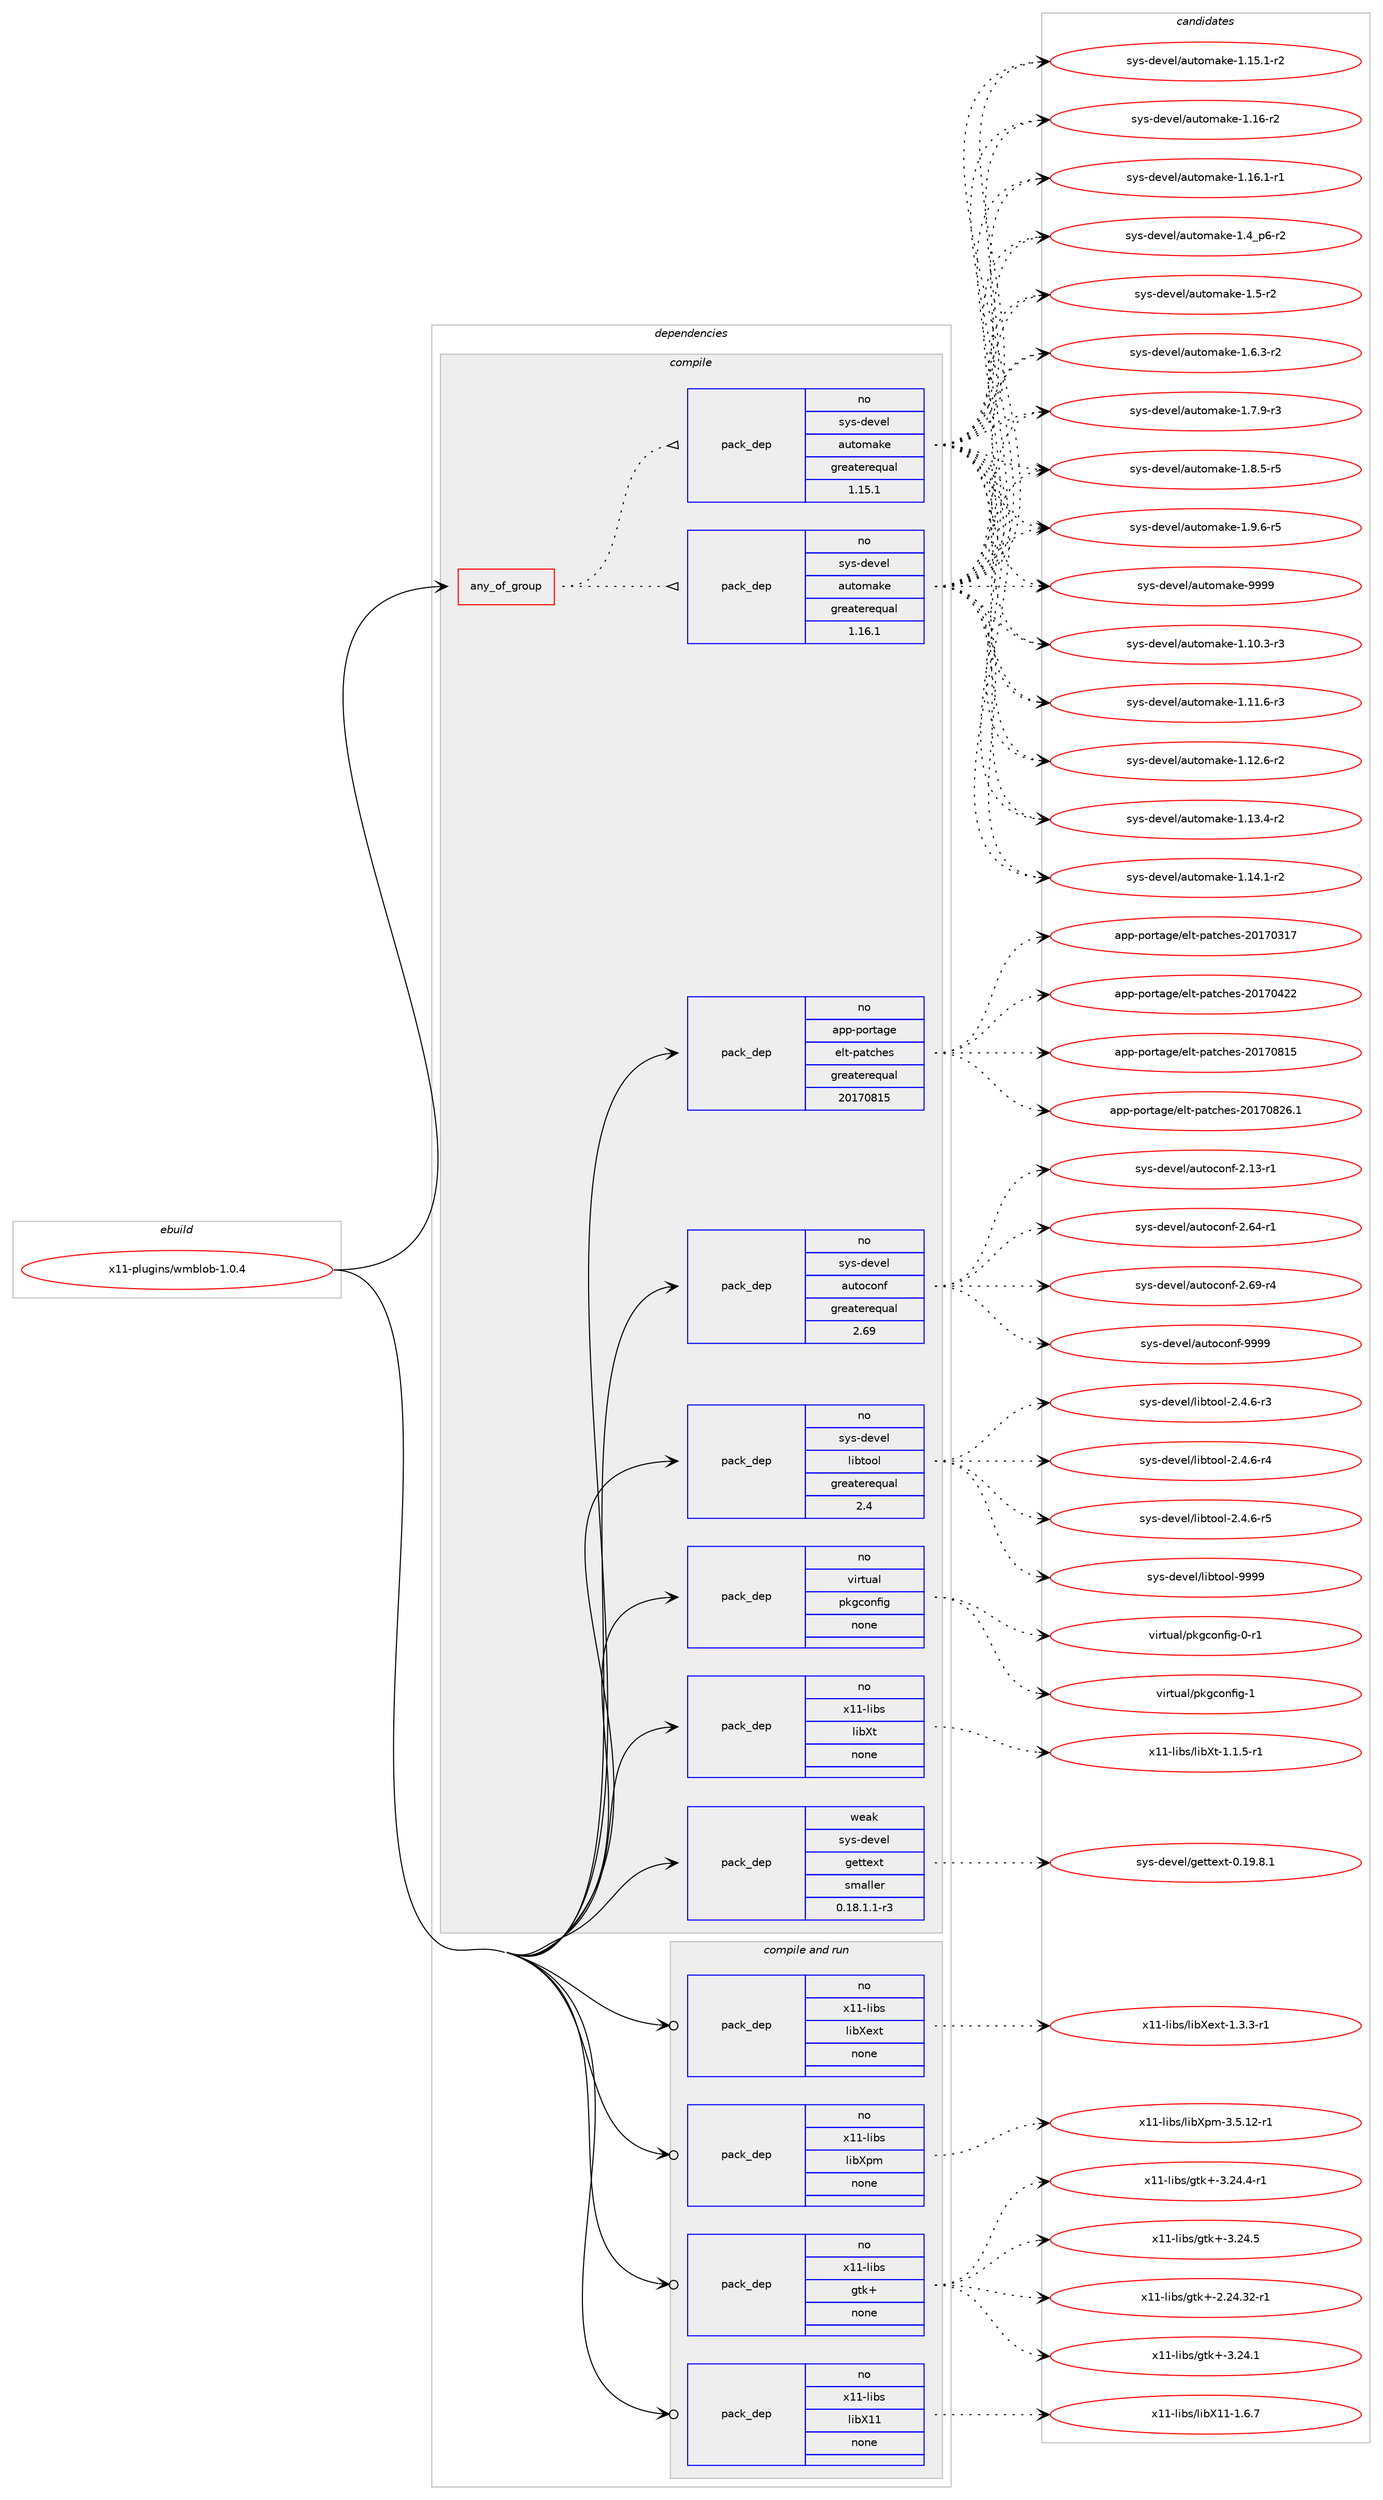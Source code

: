 digraph prolog {

# *************
# Graph options
# *************

newrank=true;
concentrate=true;
compound=true;
graph [rankdir=LR,fontname=Helvetica,fontsize=10,ranksep=1.5];#, ranksep=2.5, nodesep=0.2];
edge  [arrowhead=vee];
node  [fontname=Helvetica,fontsize=10];

# **********
# The ebuild
# **********

subgraph cluster_leftcol {
color=gray;
rank=same;
label=<<i>ebuild</i>>;
id [label="x11-plugins/wmblob-1.0.4", color=red, width=4, href="../x11-plugins/wmblob-1.0.4.svg"];
}

# ****************
# The dependencies
# ****************

subgraph cluster_midcol {
color=gray;
label=<<i>dependencies</i>>;
subgraph cluster_compile {
fillcolor="#eeeeee";
style=filled;
label=<<i>compile</i>>;
subgraph any28783 {
dependency1767285 [label=<<TABLE BORDER="0" CELLBORDER="1" CELLSPACING="0" CELLPADDING="4"><TR><TD CELLPADDING="10">any_of_group</TD></TR></TABLE>>, shape=none, color=red];subgraph pack1270499 {
dependency1767286 [label=<<TABLE BORDER="0" CELLBORDER="1" CELLSPACING="0" CELLPADDING="4" WIDTH="220"><TR><TD ROWSPAN="6" CELLPADDING="30">pack_dep</TD></TR><TR><TD WIDTH="110">no</TD></TR><TR><TD>sys-devel</TD></TR><TR><TD>automake</TD></TR><TR><TD>greaterequal</TD></TR><TR><TD>1.16.1</TD></TR></TABLE>>, shape=none, color=blue];
}
dependency1767285:e -> dependency1767286:w [weight=20,style="dotted",arrowhead="oinv"];
subgraph pack1270500 {
dependency1767287 [label=<<TABLE BORDER="0" CELLBORDER="1" CELLSPACING="0" CELLPADDING="4" WIDTH="220"><TR><TD ROWSPAN="6" CELLPADDING="30">pack_dep</TD></TR><TR><TD WIDTH="110">no</TD></TR><TR><TD>sys-devel</TD></TR><TR><TD>automake</TD></TR><TR><TD>greaterequal</TD></TR><TR><TD>1.15.1</TD></TR></TABLE>>, shape=none, color=blue];
}
dependency1767285:e -> dependency1767287:w [weight=20,style="dotted",arrowhead="oinv"];
}
id:e -> dependency1767285:w [weight=20,style="solid",arrowhead="vee"];
subgraph pack1270501 {
dependency1767288 [label=<<TABLE BORDER="0" CELLBORDER="1" CELLSPACING="0" CELLPADDING="4" WIDTH="220"><TR><TD ROWSPAN="6" CELLPADDING="30">pack_dep</TD></TR><TR><TD WIDTH="110">no</TD></TR><TR><TD>app-portage</TD></TR><TR><TD>elt-patches</TD></TR><TR><TD>greaterequal</TD></TR><TR><TD>20170815</TD></TR></TABLE>>, shape=none, color=blue];
}
id:e -> dependency1767288:w [weight=20,style="solid",arrowhead="vee"];
subgraph pack1270502 {
dependency1767289 [label=<<TABLE BORDER="0" CELLBORDER="1" CELLSPACING="0" CELLPADDING="4" WIDTH="220"><TR><TD ROWSPAN="6" CELLPADDING="30">pack_dep</TD></TR><TR><TD WIDTH="110">no</TD></TR><TR><TD>sys-devel</TD></TR><TR><TD>autoconf</TD></TR><TR><TD>greaterequal</TD></TR><TR><TD>2.69</TD></TR></TABLE>>, shape=none, color=blue];
}
id:e -> dependency1767289:w [weight=20,style="solid",arrowhead="vee"];
subgraph pack1270503 {
dependency1767290 [label=<<TABLE BORDER="0" CELLBORDER="1" CELLSPACING="0" CELLPADDING="4" WIDTH="220"><TR><TD ROWSPAN="6" CELLPADDING="30">pack_dep</TD></TR><TR><TD WIDTH="110">no</TD></TR><TR><TD>sys-devel</TD></TR><TR><TD>libtool</TD></TR><TR><TD>greaterequal</TD></TR><TR><TD>2.4</TD></TR></TABLE>>, shape=none, color=blue];
}
id:e -> dependency1767290:w [weight=20,style="solid",arrowhead="vee"];
subgraph pack1270504 {
dependency1767291 [label=<<TABLE BORDER="0" CELLBORDER="1" CELLSPACING="0" CELLPADDING="4" WIDTH="220"><TR><TD ROWSPAN="6" CELLPADDING="30">pack_dep</TD></TR><TR><TD WIDTH="110">no</TD></TR><TR><TD>virtual</TD></TR><TR><TD>pkgconfig</TD></TR><TR><TD>none</TD></TR><TR><TD></TD></TR></TABLE>>, shape=none, color=blue];
}
id:e -> dependency1767291:w [weight=20,style="solid",arrowhead="vee"];
subgraph pack1270505 {
dependency1767292 [label=<<TABLE BORDER="0" CELLBORDER="1" CELLSPACING="0" CELLPADDING="4" WIDTH="220"><TR><TD ROWSPAN="6" CELLPADDING="30">pack_dep</TD></TR><TR><TD WIDTH="110">no</TD></TR><TR><TD>x11-libs</TD></TR><TR><TD>libXt</TD></TR><TR><TD>none</TD></TR><TR><TD></TD></TR></TABLE>>, shape=none, color=blue];
}
id:e -> dependency1767292:w [weight=20,style="solid",arrowhead="vee"];
subgraph pack1270506 {
dependency1767293 [label=<<TABLE BORDER="0" CELLBORDER="1" CELLSPACING="0" CELLPADDING="4" WIDTH="220"><TR><TD ROWSPAN="6" CELLPADDING="30">pack_dep</TD></TR><TR><TD WIDTH="110">weak</TD></TR><TR><TD>sys-devel</TD></TR><TR><TD>gettext</TD></TR><TR><TD>smaller</TD></TR><TR><TD>0.18.1.1-r3</TD></TR></TABLE>>, shape=none, color=blue];
}
id:e -> dependency1767293:w [weight=20,style="solid",arrowhead="vee"];
}
subgraph cluster_compileandrun {
fillcolor="#eeeeee";
style=filled;
label=<<i>compile and run</i>>;
subgraph pack1270507 {
dependency1767294 [label=<<TABLE BORDER="0" CELLBORDER="1" CELLSPACING="0" CELLPADDING="4" WIDTH="220"><TR><TD ROWSPAN="6" CELLPADDING="30">pack_dep</TD></TR><TR><TD WIDTH="110">no</TD></TR><TR><TD>x11-libs</TD></TR><TR><TD>gtk+</TD></TR><TR><TD>none</TD></TR><TR><TD></TD></TR></TABLE>>, shape=none, color=blue];
}
id:e -> dependency1767294:w [weight=20,style="solid",arrowhead="odotvee"];
subgraph pack1270508 {
dependency1767295 [label=<<TABLE BORDER="0" CELLBORDER="1" CELLSPACING="0" CELLPADDING="4" WIDTH="220"><TR><TD ROWSPAN="6" CELLPADDING="30">pack_dep</TD></TR><TR><TD WIDTH="110">no</TD></TR><TR><TD>x11-libs</TD></TR><TR><TD>libX11</TD></TR><TR><TD>none</TD></TR><TR><TD></TD></TR></TABLE>>, shape=none, color=blue];
}
id:e -> dependency1767295:w [weight=20,style="solid",arrowhead="odotvee"];
subgraph pack1270509 {
dependency1767296 [label=<<TABLE BORDER="0" CELLBORDER="1" CELLSPACING="0" CELLPADDING="4" WIDTH="220"><TR><TD ROWSPAN="6" CELLPADDING="30">pack_dep</TD></TR><TR><TD WIDTH="110">no</TD></TR><TR><TD>x11-libs</TD></TR><TR><TD>libXext</TD></TR><TR><TD>none</TD></TR><TR><TD></TD></TR></TABLE>>, shape=none, color=blue];
}
id:e -> dependency1767296:w [weight=20,style="solid",arrowhead="odotvee"];
subgraph pack1270510 {
dependency1767297 [label=<<TABLE BORDER="0" CELLBORDER="1" CELLSPACING="0" CELLPADDING="4" WIDTH="220"><TR><TD ROWSPAN="6" CELLPADDING="30">pack_dep</TD></TR><TR><TD WIDTH="110">no</TD></TR><TR><TD>x11-libs</TD></TR><TR><TD>libXpm</TD></TR><TR><TD>none</TD></TR><TR><TD></TD></TR></TABLE>>, shape=none, color=blue];
}
id:e -> dependency1767297:w [weight=20,style="solid",arrowhead="odotvee"];
}
subgraph cluster_run {
fillcolor="#eeeeee";
style=filled;
label=<<i>run</i>>;
}
}

# **************
# The candidates
# **************

subgraph cluster_choices {
rank=same;
color=gray;
label=<<i>candidates</i>>;

subgraph choice1270499 {
color=black;
nodesep=1;
choice11512111545100101118101108479711711611110997107101454946494846514511451 [label="sys-devel/automake-1.10.3-r3", color=red, width=4,href="../sys-devel/automake-1.10.3-r3.svg"];
choice11512111545100101118101108479711711611110997107101454946494946544511451 [label="sys-devel/automake-1.11.6-r3", color=red, width=4,href="../sys-devel/automake-1.11.6-r3.svg"];
choice11512111545100101118101108479711711611110997107101454946495046544511450 [label="sys-devel/automake-1.12.6-r2", color=red, width=4,href="../sys-devel/automake-1.12.6-r2.svg"];
choice11512111545100101118101108479711711611110997107101454946495146524511450 [label="sys-devel/automake-1.13.4-r2", color=red, width=4,href="../sys-devel/automake-1.13.4-r2.svg"];
choice11512111545100101118101108479711711611110997107101454946495246494511450 [label="sys-devel/automake-1.14.1-r2", color=red, width=4,href="../sys-devel/automake-1.14.1-r2.svg"];
choice11512111545100101118101108479711711611110997107101454946495346494511450 [label="sys-devel/automake-1.15.1-r2", color=red, width=4,href="../sys-devel/automake-1.15.1-r2.svg"];
choice1151211154510010111810110847971171161111099710710145494649544511450 [label="sys-devel/automake-1.16-r2", color=red, width=4,href="../sys-devel/automake-1.16-r2.svg"];
choice11512111545100101118101108479711711611110997107101454946495446494511449 [label="sys-devel/automake-1.16.1-r1", color=red, width=4,href="../sys-devel/automake-1.16.1-r1.svg"];
choice115121115451001011181011084797117116111109971071014549465295112544511450 [label="sys-devel/automake-1.4_p6-r2", color=red, width=4,href="../sys-devel/automake-1.4_p6-r2.svg"];
choice11512111545100101118101108479711711611110997107101454946534511450 [label="sys-devel/automake-1.5-r2", color=red, width=4,href="../sys-devel/automake-1.5-r2.svg"];
choice115121115451001011181011084797117116111109971071014549465446514511450 [label="sys-devel/automake-1.6.3-r2", color=red, width=4,href="../sys-devel/automake-1.6.3-r2.svg"];
choice115121115451001011181011084797117116111109971071014549465546574511451 [label="sys-devel/automake-1.7.9-r3", color=red, width=4,href="../sys-devel/automake-1.7.9-r3.svg"];
choice115121115451001011181011084797117116111109971071014549465646534511453 [label="sys-devel/automake-1.8.5-r5", color=red, width=4,href="../sys-devel/automake-1.8.5-r5.svg"];
choice115121115451001011181011084797117116111109971071014549465746544511453 [label="sys-devel/automake-1.9.6-r5", color=red, width=4,href="../sys-devel/automake-1.9.6-r5.svg"];
choice115121115451001011181011084797117116111109971071014557575757 [label="sys-devel/automake-9999", color=red, width=4,href="../sys-devel/automake-9999.svg"];
dependency1767286:e -> choice11512111545100101118101108479711711611110997107101454946494846514511451:w [style=dotted,weight="100"];
dependency1767286:e -> choice11512111545100101118101108479711711611110997107101454946494946544511451:w [style=dotted,weight="100"];
dependency1767286:e -> choice11512111545100101118101108479711711611110997107101454946495046544511450:w [style=dotted,weight="100"];
dependency1767286:e -> choice11512111545100101118101108479711711611110997107101454946495146524511450:w [style=dotted,weight="100"];
dependency1767286:e -> choice11512111545100101118101108479711711611110997107101454946495246494511450:w [style=dotted,weight="100"];
dependency1767286:e -> choice11512111545100101118101108479711711611110997107101454946495346494511450:w [style=dotted,weight="100"];
dependency1767286:e -> choice1151211154510010111810110847971171161111099710710145494649544511450:w [style=dotted,weight="100"];
dependency1767286:e -> choice11512111545100101118101108479711711611110997107101454946495446494511449:w [style=dotted,weight="100"];
dependency1767286:e -> choice115121115451001011181011084797117116111109971071014549465295112544511450:w [style=dotted,weight="100"];
dependency1767286:e -> choice11512111545100101118101108479711711611110997107101454946534511450:w [style=dotted,weight="100"];
dependency1767286:e -> choice115121115451001011181011084797117116111109971071014549465446514511450:w [style=dotted,weight="100"];
dependency1767286:e -> choice115121115451001011181011084797117116111109971071014549465546574511451:w [style=dotted,weight="100"];
dependency1767286:e -> choice115121115451001011181011084797117116111109971071014549465646534511453:w [style=dotted,weight="100"];
dependency1767286:e -> choice115121115451001011181011084797117116111109971071014549465746544511453:w [style=dotted,weight="100"];
dependency1767286:e -> choice115121115451001011181011084797117116111109971071014557575757:w [style=dotted,weight="100"];
}
subgraph choice1270500 {
color=black;
nodesep=1;
choice11512111545100101118101108479711711611110997107101454946494846514511451 [label="sys-devel/automake-1.10.3-r3", color=red, width=4,href="../sys-devel/automake-1.10.3-r3.svg"];
choice11512111545100101118101108479711711611110997107101454946494946544511451 [label="sys-devel/automake-1.11.6-r3", color=red, width=4,href="../sys-devel/automake-1.11.6-r3.svg"];
choice11512111545100101118101108479711711611110997107101454946495046544511450 [label="sys-devel/automake-1.12.6-r2", color=red, width=4,href="../sys-devel/automake-1.12.6-r2.svg"];
choice11512111545100101118101108479711711611110997107101454946495146524511450 [label="sys-devel/automake-1.13.4-r2", color=red, width=4,href="../sys-devel/automake-1.13.4-r2.svg"];
choice11512111545100101118101108479711711611110997107101454946495246494511450 [label="sys-devel/automake-1.14.1-r2", color=red, width=4,href="../sys-devel/automake-1.14.1-r2.svg"];
choice11512111545100101118101108479711711611110997107101454946495346494511450 [label="sys-devel/automake-1.15.1-r2", color=red, width=4,href="../sys-devel/automake-1.15.1-r2.svg"];
choice1151211154510010111810110847971171161111099710710145494649544511450 [label="sys-devel/automake-1.16-r2", color=red, width=4,href="../sys-devel/automake-1.16-r2.svg"];
choice11512111545100101118101108479711711611110997107101454946495446494511449 [label="sys-devel/automake-1.16.1-r1", color=red, width=4,href="../sys-devel/automake-1.16.1-r1.svg"];
choice115121115451001011181011084797117116111109971071014549465295112544511450 [label="sys-devel/automake-1.4_p6-r2", color=red, width=4,href="../sys-devel/automake-1.4_p6-r2.svg"];
choice11512111545100101118101108479711711611110997107101454946534511450 [label="sys-devel/automake-1.5-r2", color=red, width=4,href="../sys-devel/automake-1.5-r2.svg"];
choice115121115451001011181011084797117116111109971071014549465446514511450 [label="sys-devel/automake-1.6.3-r2", color=red, width=4,href="../sys-devel/automake-1.6.3-r2.svg"];
choice115121115451001011181011084797117116111109971071014549465546574511451 [label="sys-devel/automake-1.7.9-r3", color=red, width=4,href="../sys-devel/automake-1.7.9-r3.svg"];
choice115121115451001011181011084797117116111109971071014549465646534511453 [label="sys-devel/automake-1.8.5-r5", color=red, width=4,href="../sys-devel/automake-1.8.5-r5.svg"];
choice115121115451001011181011084797117116111109971071014549465746544511453 [label="sys-devel/automake-1.9.6-r5", color=red, width=4,href="../sys-devel/automake-1.9.6-r5.svg"];
choice115121115451001011181011084797117116111109971071014557575757 [label="sys-devel/automake-9999", color=red, width=4,href="../sys-devel/automake-9999.svg"];
dependency1767287:e -> choice11512111545100101118101108479711711611110997107101454946494846514511451:w [style=dotted,weight="100"];
dependency1767287:e -> choice11512111545100101118101108479711711611110997107101454946494946544511451:w [style=dotted,weight="100"];
dependency1767287:e -> choice11512111545100101118101108479711711611110997107101454946495046544511450:w [style=dotted,weight="100"];
dependency1767287:e -> choice11512111545100101118101108479711711611110997107101454946495146524511450:w [style=dotted,weight="100"];
dependency1767287:e -> choice11512111545100101118101108479711711611110997107101454946495246494511450:w [style=dotted,weight="100"];
dependency1767287:e -> choice11512111545100101118101108479711711611110997107101454946495346494511450:w [style=dotted,weight="100"];
dependency1767287:e -> choice1151211154510010111810110847971171161111099710710145494649544511450:w [style=dotted,weight="100"];
dependency1767287:e -> choice11512111545100101118101108479711711611110997107101454946495446494511449:w [style=dotted,weight="100"];
dependency1767287:e -> choice115121115451001011181011084797117116111109971071014549465295112544511450:w [style=dotted,weight="100"];
dependency1767287:e -> choice11512111545100101118101108479711711611110997107101454946534511450:w [style=dotted,weight="100"];
dependency1767287:e -> choice115121115451001011181011084797117116111109971071014549465446514511450:w [style=dotted,weight="100"];
dependency1767287:e -> choice115121115451001011181011084797117116111109971071014549465546574511451:w [style=dotted,weight="100"];
dependency1767287:e -> choice115121115451001011181011084797117116111109971071014549465646534511453:w [style=dotted,weight="100"];
dependency1767287:e -> choice115121115451001011181011084797117116111109971071014549465746544511453:w [style=dotted,weight="100"];
dependency1767287:e -> choice115121115451001011181011084797117116111109971071014557575757:w [style=dotted,weight="100"];
}
subgraph choice1270501 {
color=black;
nodesep=1;
choice97112112451121111141169710310147101108116451129711699104101115455048495548514955 [label="app-portage/elt-patches-20170317", color=red, width=4,href="../app-portage/elt-patches-20170317.svg"];
choice97112112451121111141169710310147101108116451129711699104101115455048495548525050 [label="app-portage/elt-patches-20170422", color=red, width=4,href="../app-portage/elt-patches-20170422.svg"];
choice97112112451121111141169710310147101108116451129711699104101115455048495548564953 [label="app-portage/elt-patches-20170815", color=red, width=4,href="../app-portage/elt-patches-20170815.svg"];
choice971121124511211111411697103101471011081164511297116991041011154550484955485650544649 [label="app-portage/elt-patches-20170826.1", color=red, width=4,href="../app-portage/elt-patches-20170826.1.svg"];
dependency1767288:e -> choice97112112451121111141169710310147101108116451129711699104101115455048495548514955:w [style=dotted,weight="100"];
dependency1767288:e -> choice97112112451121111141169710310147101108116451129711699104101115455048495548525050:w [style=dotted,weight="100"];
dependency1767288:e -> choice97112112451121111141169710310147101108116451129711699104101115455048495548564953:w [style=dotted,weight="100"];
dependency1767288:e -> choice971121124511211111411697103101471011081164511297116991041011154550484955485650544649:w [style=dotted,weight="100"];
}
subgraph choice1270502 {
color=black;
nodesep=1;
choice1151211154510010111810110847971171161119911111010245504649514511449 [label="sys-devel/autoconf-2.13-r1", color=red, width=4,href="../sys-devel/autoconf-2.13-r1.svg"];
choice1151211154510010111810110847971171161119911111010245504654524511449 [label="sys-devel/autoconf-2.64-r1", color=red, width=4,href="../sys-devel/autoconf-2.64-r1.svg"];
choice1151211154510010111810110847971171161119911111010245504654574511452 [label="sys-devel/autoconf-2.69-r4", color=red, width=4,href="../sys-devel/autoconf-2.69-r4.svg"];
choice115121115451001011181011084797117116111991111101024557575757 [label="sys-devel/autoconf-9999", color=red, width=4,href="../sys-devel/autoconf-9999.svg"];
dependency1767289:e -> choice1151211154510010111810110847971171161119911111010245504649514511449:w [style=dotted,weight="100"];
dependency1767289:e -> choice1151211154510010111810110847971171161119911111010245504654524511449:w [style=dotted,weight="100"];
dependency1767289:e -> choice1151211154510010111810110847971171161119911111010245504654574511452:w [style=dotted,weight="100"];
dependency1767289:e -> choice115121115451001011181011084797117116111991111101024557575757:w [style=dotted,weight="100"];
}
subgraph choice1270503 {
color=black;
nodesep=1;
choice1151211154510010111810110847108105981161111111084550465246544511451 [label="sys-devel/libtool-2.4.6-r3", color=red, width=4,href="../sys-devel/libtool-2.4.6-r3.svg"];
choice1151211154510010111810110847108105981161111111084550465246544511452 [label="sys-devel/libtool-2.4.6-r4", color=red, width=4,href="../sys-devel/libtool-2.4.6-r4.svg"];
choice1151211154510010111810110847108105981161111111084550465246544511453 [label="sys-devel/libtool-2.4.6-r5", color=red, width=4,href="../sys-devel/libtool-2.4.6-r5.svg"];
choice1151211154510010111810110847108105981161111111084557575757 [label="sys-devel/libtool-9999", color=red, width=4,href="../sys-devel/libtool-9999.svg"];
dependency1767290:e -> choice1151211154510010111810110847108105981161111111084550465246544511451:w [style=dotted,weight="100"];
dependency1767290:e -> choice1151211154510010111810110847108105981161111111084550465246544511452:w [style=dotted,weight="100"];
dependency1767290:e -> choice1151211154510010111810110847108105981161111111084550465246544511453:w [style=dotted,weight="100"];
dependency1767290:e -> choice1151211154510010111810110847108105981161111111084557575757:w [style=dotted,weight="100"];
}
subgraph choice1270504 {
color=black;
nodesep=1;
choice11810511411611797108471121071039911111010210510345484511449 [label="virtual/pkgconfig-0-r1", color=red, width=4,href="../virtual/pkgconfig-0-r1.svg"];
choice1181051141161179710847112107103991111101021051034549 [label="virtual/pkgconfig-1", color=red, width=4,href="../virtual/pkgconfig-1.svg"];
dependency1767291:e -> choice11810511411611797108471121071039911111010210510345484511449:w [style=dotted,weight="100"];
dependency1767291:e -> choice1181051141161179710847112107103991111101021051034549:w [style=dotted,weight="100"];
}
subgraph choice1270505 {
color=black;
nodesep=1;
choice120494945108105981154710810598881164549464946534511449 [label="x11-libs/libXt-1.1.5-r1", color=red, width=4,href="../x11-libs/libXt-1.1.5-r1.svg"];
dependency1767292:e -> choice120494945108105981154710810598881164549464946534511449:w [style=dotted,weight="100"];
}
subgraph choice1270506 {
color=black;
nodesep=1;
choice1151211154510010111810110847103101116116101120116454846495746564649 [label="sys-devel/gettext-0.19.8.1", color=red, width=4,href="../sys-devel/gettext-0.19.8.1.svg"];
dependency1767293:e -> choice1151211154510010111810110847103101116116101120116454846495746564649:w [style=dotted,weight="100"];
}
subgraph choice1270507 {
color=black;
nodesep=1;
choice12049494510810598115471031161074345504650524651504511449 [label="x11-libs/gtk+-2.24.32-r1", color=red, width=4,href="../x11-libs/gtk+-2.24.32-r1.svg"];
choice12049494510810598115471031161074345514650524649 [label="x11-libs/gtk+-3.24.1", color=red, width=4,href="../x11-libs/gtk+-3.24.1.svg"];
choice120494945108105981154710311610743455146505246524511449 [label="x11-libs/gtk+-3.24.4-r1", color=red, width=4,href="../x11-libs/gtk+-3.24.4-r1.svg"];
choice12049494510810598115471031161074345514650524653 [label="x11-libs/gtk+-3.24.5", color=red, width=4,href="../x11-libs/gtk+-3.24.5.svg"];
dependency1767294:e -> choice12049494510810598115471031161074345504650524651504511449:w [style=dotted,weight="100"];
dependency1767294:e -> choice12049494510810598115471031161074345514650524649:w [style=dotted,weight="100"];
dependency1767294:e -> choice120494945108105981154710311610743455146505246524511449:w [style=dotted,weight="100"];
dependency1767294:e -> choice12049494510810598115471031161074345514650524653:w [style=dotted,weight="100"];
}
subgraph choice1270508 {
color=black;
nodesep=1;
choice120494945108105981154710810598884949454946544655 [label="x11-libs/libX11-1.6.7", color=red, width=4,href="../x11-libs/libX11-1.6.7.svg"];
dependency1767295:e -> choice120494945108105981154710810598884949454946544655:w [style=dotted,weight="100"];
}
subgraph choice1270509 {
color=black;
nodesep=1;
choice120494945108105981154710810598881011201164549465146514511449 [label="x11-libs/libXext-1.3.3-r1", color=red, width=4,href="../x11-libs/libXext-1.3.3-r1.svg"];
dependency1767296:e -> choice120494945108105981154710810598881011201164549465146514511449:w [style=dotted,weight="100"];
}
subgraph choice1270510 {
color=black;
nodesep=1;
choice12049494510810598115471081059888112109455146534649504511449 [label="x11-libs/libXpm-3.5.12-r1", color=red, width=4,href="../x11-libs/libXpm-3.5.12-r1.svg"];
dependency1767297:e -> choice12049494510810598115471081059888112109455146534649504511449:w [style=dotted,weight="100"];
}
}

}
